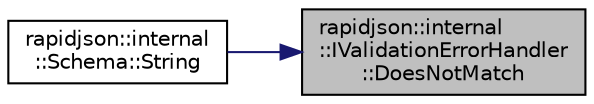 digraph "rapidjson::internal::IValidationErrorHandler::DoesNotMatch"
{
 // INTERACTIVE_SVG=YES
 // LATEX_PDF_SIZE
  edge [fontname="Helvetica",fontsize="10",labelfontname="Helvetica",labelfontsize="10"];
  node [fontname="Helvetica",fontsize="10",shape=record];
  rankdir="RL";
  Node45 [label="rapidjson::internal\l::IValidationErrorHandler\l::DoesNotMatch",height=0.2,width=0.4,color="black", fillcolor="grey75", style="filled", fontcolor="black",tooltip=" "];
  Node45 -> Node46 [dir="back",color="midnightblue",fontsize="10",style="solid",fontname="Helvetica"];
  Node46 [label="rapidjson::internal\l::Schema::String",height=0.2,width=0.4,color="black", fillcolor="white", style="filled",URL="$classrapidjson_1_1internal_1_1_schema.html#a221dfa37eb3fb9b93c3428f3508ec0c4",tooltip=" "];
}
